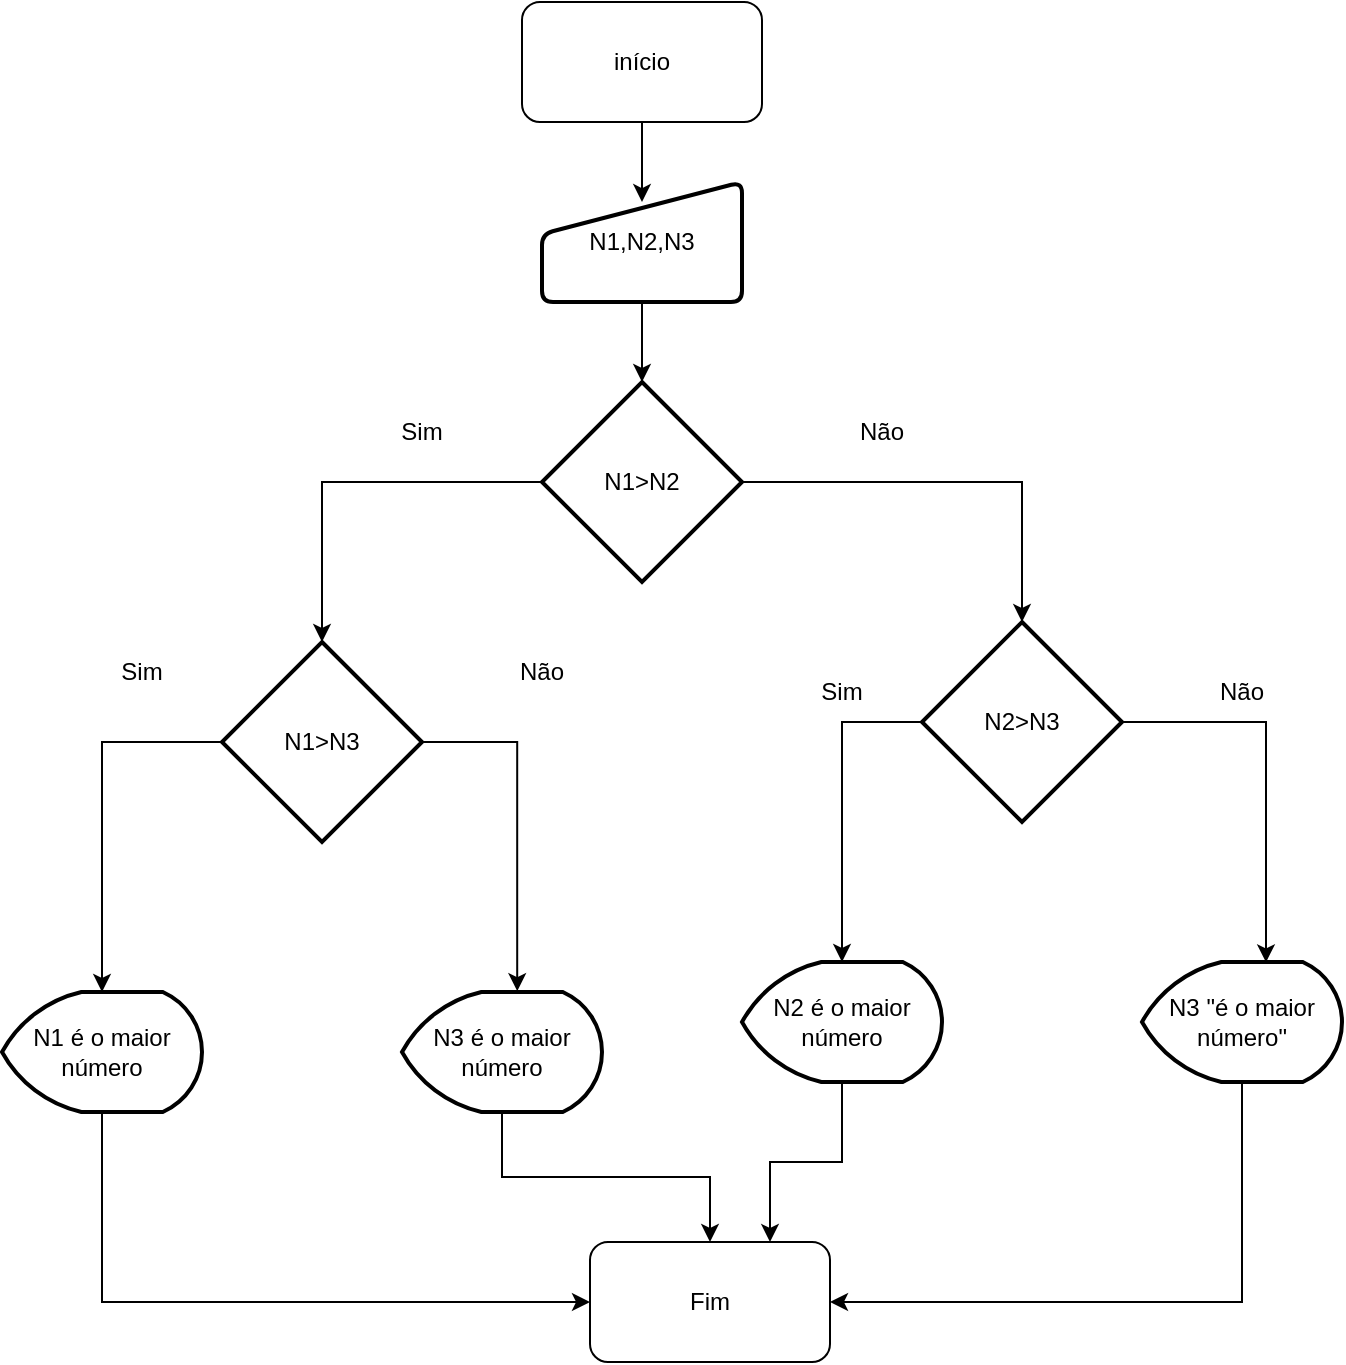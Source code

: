 <mxfile version="25.0.2">
  <diagram name="Página-1" id="zlUlTtdIRMHL2B0FU5cJ">
    <mxGraphModel dx="1091" dy="646" grid="1" gridSize="10" guides="1" tooltips="1" connect="1" arrows="1" fold="1" page="1" pageScale="1" pageWidth="827" pageHeight="1169" math="0" shadow="0">
      <root>
        <mxCell id="0" />
        <mxCell id="1" parent="0" />
        <mxCell id="Sy1uFrIRgMOMWvftyOIr-1" value="início" style="rounded=1;whiteSpace=wrap;html=1;" vertex="1" parent="1">
          <mxGeometry x="320" y="30" width="120" height="60" as="geometry" />
        </mxCell>
        <mxCell id="Sy1uFrIRgMOMWvftyOIr-2" value="N1,N2,N3" style="html=1;strokeWidth=2;shape=manualInput;whiteSpace=wrap;rounded=1;size=26;arcSize=11;" vertex="1" parent="1">
          <mxGeometry x="330" y="120" width="100" height="60" as="geometry" />
        </mxCell>
        <mxCell id="Sy1uFrIRgMOMWvftyOIr-3" value="N1&amp;gt;N2" style="strokeWidth=2;html=1;shape=mxgraph.flowchart.decision;whiteSpace=wrap;" vertex="1" parent="1">
          <mxGeometry x="330" y="220" width="100" height="100" as="geometry" />
        </mxCell>
        <mxCell id="Sy1uFrIRgMOMWvftyOIr-4" style="edgeStyle=orthogonalEdgeStyle;rounded=0;orthogonalLoop=1;jettySize=auto;html=1;entryX=0.5;entryY=0.167;entryDx=0;entryDy=0;entryPerimeter=0;" edge="1" parent="1" source="Sy1uFrIRgMOMWvftyOIr-1" target="Sy1uFrIRgMOMWvftyOIr-2">
          <mxGeometry relative="1" as="geometry" />
        </mxCell>
        <mxCell id="Sy1uFrIRgMOMWvftyOIr-5" style="edgeStyle=orthogonalEdgeStyle;rounded=0;orthogonalLoop=1;jettySize=auto;html=1;entryX=0.5;entryY=0;entryDx=0;entryDy=0;entryPerimeter=0;" edge="1" parent="1" source="Sy1uFrIRgMOMWvftyOIr-2" target="Sy1uFrIRgMOMWvftyOIr-3">
          <mxGeometry relative="1" as="geometry" />
        </mxCell>
        <mxCell id="Sy1uFrIRgMOMWvftyOIr-6" value="N1&amp;gt;N3" style="strokeWidth=2;html=1;shape=mxgraph.flowchart.decision;whiteSpace=wrap;" vertex="1" parent="1">
          <mxGeometry x="170" y="350" width="100" height="100" as="geometry" />
        </mxCell>
        <mxCell id="Sy1uFrIRgMOMWvftyOIr-7" value="N2&amp;gt;N3" style="strokeWidth=2;html=1;shape=mxgraph.flowchart.decision;whiteSpace=wrap;" vertex="1" parent="1">
          <mxGeometry x="520" y="340" width="100" height="100" as="geometry" />
        </mxCell>
        <mxCell id="Sy1uFrIRgMOMWvftyOIr-8" value="Sim" style="text;html=1;align=center;verticalAlign=middle;whiteSpace=wrap;rounded=0;" vertex="1" parent="1">
          <mxGeometry x="240" y="230" width="60" height="30" as="geometry" />
        </mxCell>
        <mxCell id="Sy1uFrIRgMOMWvftyOIr-9" value="Não" style="text;html=1;align=center;verticalAlign=middle;whiteSpace=wrap;rounded=0;" vertex="1" parent="1">
          <mxGeometry x="470" y="230" width="60" height="30" as="geometry" />
        </mxCell>
        <mxCell id="Sy1uFrIRgMOMWvftyOIr-11" style="edgeStyle=orthogonalEdgeStyle;rounded=0;orthogonalLoop=1;jettySize=auto;html=1;exitX=0;exitY=0.5;exitDx=0;exitDy=0;exitPerimeter=0;entryX=0.5;entryY=0;entryDx=0;entryDy=0;entryPerimeter=0;" edge="1" parent="1" source="Sy1uFrIRgMOMWvftyOIr-3" target="Sy1uFrIRgMOMWvftyOIr-6">
          <mxGeometry relative="1" as="geometry" />
        </mxCell>
        <mxCell id="Sy1uFrIRgMOMWvftyOIr-12" style="edgeStyle=orthogonalEdgeStyle;rounded=0;orthogonalLoop=1;jettySize=auto;html=1;exitX=1;exitY=0.5;exitDx=0;exitDy=0;exitPerimeter=0;entryX=0.5;entryY=0;entryDx=0;entryDy=0;entryPerimeter=0;" edge="1" parent="1" source="Sy1uFrIRgMOMWvftyOIr-3" target="Sy1uFrIRgMOMWvftyOIr-7">
          <mxGeometry relative="1" as="geometry" />
        </mxCell>
        <mxCell id="Sy1uFrIRgMOMWvftyOIr-13" value="Sim" style="text;html=1;align=center;verticalAlign=middle;whiteSpace=wrap;rounded=0;" vertex="1" parent="1">
          <mxGeometry x="100" y="350" width="60" height="30" as="geometry" />
        </mxCell>
        <mxCell id="Sy1uFrIRgMOMWvftyOIr-26" style="edgeStyle=orthogonalEdgeStyle;rounded=0;orthogonalLoop=1;jettySize=auto;html=1;exitX=0.5;exitY=1;exitDx=0;exitDy=0;exitPerimeter=0;entryX=0;entryY=0.5;entryDx=0;entryDy=0;" edge="1" parent="1" source="Sy1uFrIRgMOMWvftyOIr-14" target="Sy1uFrIRgMOMWvftyOIr-25">
          <mxGeometry relative="1" as="geometry" />
        </mxCell>
        <mxCell id="Sy1uFrIRgMOMWvftyOIr-14" value="N1 é o maior número" style="strokeWidth=2;html=1;shape=mxgraph.flowchart.display;whiteSpace=wrap;" vertex="1" parent="1">
          <mxGeometry x="60" y="525" width="100" height="60" as="geometry" />
        </mxCell>
        <mxCell id="Sy1uFrIRgMOMWvftyOIr-15" style="edgeStyle=orthogonalEdgeStyle;rounded=0;orthogonalLoop=1;jettySize=auto;html=1;exitX=0;exitY=0.5;exitDx=0;exitDy=0;exitPerimeter=0;entryX=0.5;entryY=0;entryDx=0;entryDy=0;entryPerimeter=0;" edge="1" parent="1" source="Sy1uFrIRgMOMWvftyOIr-6" target="Sy1uFrIRgMOMWvftyOIr-14">
          <mxGeometry relative="1" as="geometry" />
        </mxCell>
        <mxCell id="Sy1uFrIRgMOMWvftyOIr-16" value="Não" style="text;html=1;align=center;verticalAlign=middle;whiteSpace=wrap;rounded=0;" vertex="1" parent="1">
          <mxGeometry x="300" y="350" width="60" height="30" as="geometry" />
        </mxCell>
        <mxCell id="Sy1uFrIRgMOMWvftyOIr-27" style="edgeStyle=orthogonalEdgeStyle;rounded=0;orthogonalLoop=1;jettySize=auto;html=1;exitX=0.5;exitY=1;exitDx=0;exitDy=0;exitPerimeter=0;" edge="1" parent="1" source="Sy1uFrIRgMOMWvftyOIr-17" target="Sy1uFrIRgMOMWvftyOIr-25">
          <mxGeometry relative="1" as="geometry" />
        </mxCell>
        <mxCell id="Sy1uFrIRgMOMWvftyOIr-17" value="N3 é o maior número" style="strokeWidth=2;html=1;shape=mxgraph.flowchart.display;whiteSpace=wrap;" vertex="1" parent="1">
          <mxGeometry x="260" y="525" width="100" height="60" as="geometry" />
        </mxCell>
        <mxCell id="Sy1uFrIRgMOMWvftyOIr-18" style="edgeStyle=orthogonalEdgeStyle;rounded=0;orthogonalLoop=1;jettySize=auto;html=1;exitX=1;exitY=0.5;exitDx=0;exitDy=0;exitPerimeter=0;entryX=0.576;entryY=-0.007;entryDx=0;entryDy=0;entryPerimeter=0;" edge="1" parent="1" source="Sy1uFrIRgMOMWvftyOIr-6" target="Sy1uFrIRgMOMWvftyOIr-17">
          <mxGeometry relative="1" as="geometry" />
        </mxCell>
        <mxCell id="Sy1uFrIRgMOMWvftyOIr-28" style="edgeStyle=orthogonalEdgeStyle;rounded=0;orthogonalLoop=1;jettySize=auto;html=1;exitX=0.5;exitY=1;exitDx=0;exitDy=0;exitPerimeter=0;entryX=0.75;entryY=0;entryDx=0;entryDy=0;" edge="1" parent="1" source="Sy1uFrIRgMOMWvftyOIr-19" target="Sy1uFrIRgMOMWvftyOIr-25">
          <mxGeometry relative="1" as="geometry" />
        </mxCell>
        <mxCell id="Sy1uFrIRgMOMWvftyOIr-19" value="N2 é o maior número" style="strokeWidth=2;html=1;shape=mxgraph.flowchart.display;whiteSpace=wrap;" vertex="1" parent="1">
          <mxGeometry x="430" y="510" width="100" height="60" as="geometry" />
        </mxCell>
        <mxCell id="Sy1uFrIRgMOMWvftyOIr-29" style="edgeStyle=orthogonalEdgeStyle;rounded=0;orthogonalLoop=1;jettySize=auto;html=1;exitX=0.5;exitY=1;exitDx=0;exitDy=0;exitPerimeter=0;entryX=1;entryY=0.5;entryDx=0;entryDy=0;" edge="1" parent="1" source="Sy1uFrIRgMOMWvftyOIr-20" target="Sy1uFrIRgMOMWvftyOIr-25">
          <mxGeometry relative="1" as="geometry" />
        </mxCell>
        <mxCell id="Sy1uFrIRgMOMWvftyOIr-20" value="N3 &quot;é o maior número&quot;" style="strokeWidth=2;html=1;shape=mxgraph.flowchart.display;whiteSpace=wrap;" vertex="1" parent="1">
          <mxGeometry x="630" y="510" width="100" height="60" as="geometry" />
        </mxCell>
        <mxCell id="Sy1uFrIRgMOMWvftyOIr-21" value="Sim" style="text;html=1;align=center;verticalAlign=middle;whiteSpace=wrap;rounded=0;" vertex="1" parent="1">
          <mxGeometry x="450" y="360" width="60" height="30" as="geometry" />
        </mxCell>
        <mxCell id="Sy1uFrIRgMOMWvftyOIr-22" value="Não" style="text;html=1;align=center;verticalAlign=middle;whiteSpace=wrap;rounded=0;" vertex="1" parent="1">
          <mxGeometry x="650" y="360" width="60" height="30" as="geometry" />
        </mxCell>
        <mxCell id="Sy1uFrIRgMOMWvftyOIr-23" style="edgeStyle=orthogonalEdgeStyle;rounded=0;orthogonalLoop=1;jettySize=auto;html=1;exitX=0;exitY=0.5;exitDx=0;exitDy=0;exitPerimeter=0;entryX=0.5;entryY=0;entryDx=0;entryDy=0;entryPerimeter=0;" edge="1" parent="1" source="Sy1uFrIRgMOMWvftyOIr-7" target="Sy1uFrIRgMOMWvftyOIr-19">
          <mxGeometry relative="1" as="geometry" />
        </mxCell>
        <mxCell id="Sy1uFrIRgMOMWvftyOIr-24" style="edgeStyle=orthogonalEdgeStyle;rounded=0;orthogonalLoop=1;jettySize=auto;html=1;exitX=1;exitY=0.5;exitDx=0;exitDy=0;exitPerimeter=0;entryX=0.62;entryY=0.003;entryDx=0;entryDy=0;entryPerimeter=0;" edge="1" parent="1" source="Sy1uFrIRgMOMWvftyOIr-7" target="Sy1uFrIRgMOMWvftyOIr-20">
          <mxGeometry relative="1" as="geometry" />
        </mxCell>
        <mxCell id="Sy1uFrIRgMOMWvftyOIr-25" value="Fim" style="rounded=1;whiteSpace=wrap;html=1;" vertex="1" parent="1">
          <mxGeometry x="354" y="650" width="120" height="60" as="geometry" />
        </mxCell>
      </root>
    </mxGraphModel>
  </diagram>
</mxfile>
